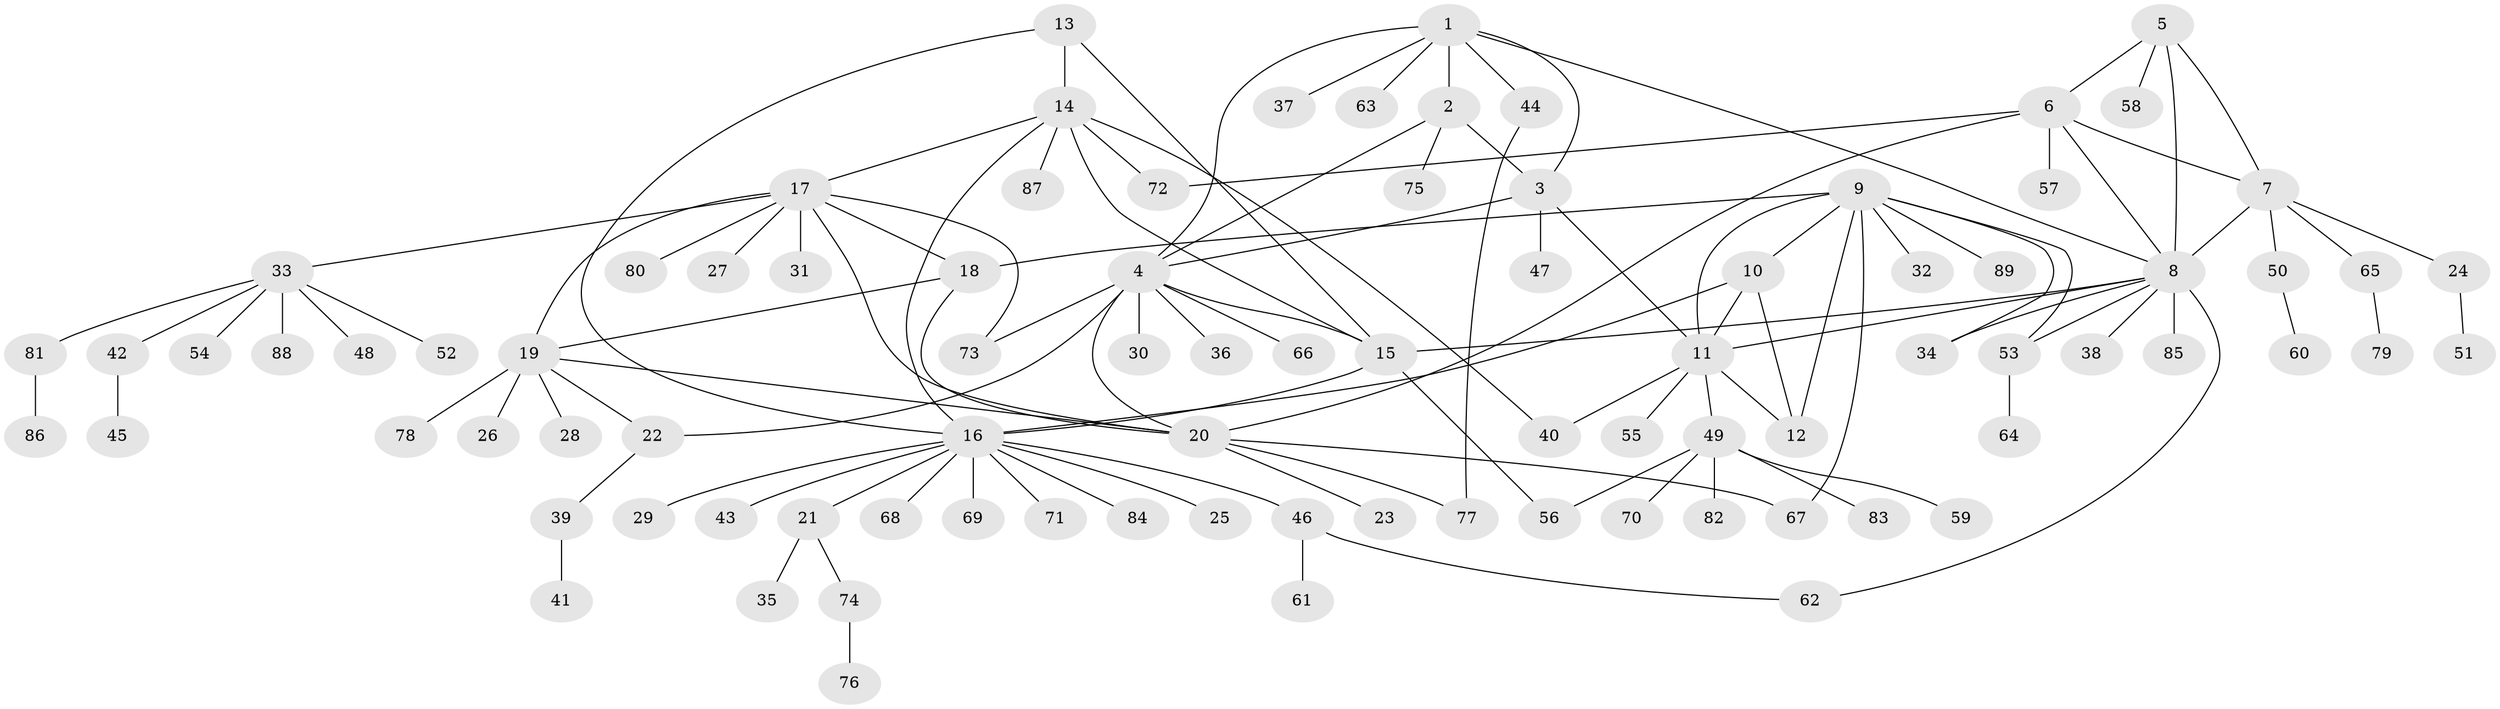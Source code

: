 // coarse degree distribution, {4: 0.016129032258064516, 7: 0.016129032258064516, 3: 0.04838709677419355, 11: 0.016129032258064516, 5: 0.06451612903225806, 1: 0.5, 8: 0.06451612903225806, 2: 0.1935483870967742, 10: 0.016129032258064516, 6: 0.06451612903225806}
// Generated by graph-tools (version 1.1) at 2025/37/03/04/25 23:37:48]
// undirected, 89 vertices, 119 edges
graph export_dot {
  node [color=gray90,style=filled];
  1;
  2;
  3;
  4;
  5;
  6;
  7;
  8;
  9;
  10;
  11;
  12;
  13;
  14;
  15;
  16;
  17;
  18;
  19;
  20;
  21;
  22;
  23;
  24;
  25;
  26;
  27;
  28;
  29;
  30;
  31;
  32;
  33;
  34;
  35;
  36;
  37;
  38;
  39;
  40;
  41;
  42;
  43;
  44;
  45;
  46;
  47;
  48;
  49;
  50;
  51;
  52;
  53;
  54;
  55;
  56;
  57;
  58;
  59;
  60;
  61;
  62;
  63;
  64;
  65;
  66;
  67;
  68;
  69;
  70;
  71;
  72;
  73;
  74;
  75;
  76;
  77;
  78;
  79;
  80;
  81;
  82;
  83;
  84;
  85;
  86;
  87;
  88;
  89;
  1 -- 2;
  1 -- 3;
  1 -- 4;
  1 -- 8;
  1 -- 37;
  1 -- 44;
  1 -- 63;
  2 -- 3;
  2 -- 4;
  2 -- 75;
  3 -- 4;
  3 -- 11;
  3 -- 47;
  4 -- 15;
  4 -- 20;
  4 -- 22;
  4 -- 30;
  4 -- 36;
  4 -- 66;
  4 -- 73;
  5 -- 6;
  5 -- 7;
  5 -- 8;
  5 -- 58;
  6 -- 7;
  6 -- 8;
  6 -- 20;
  6 -- 57;
  6 -- 72;
  7 -- 8;
  7 -- 24;
  7 -- 50;
  7 -- 65;
  8 -- 11;
  8 -- 15;
  8 -- 34;
  8 -- 38;
  8 -- 53;
  8 -- 62;
  8 -- 85;
  9 -- 10;
  9 -- 11;
  9 -- 12;
  9 -- 18;
  9 -- 32;
  9 -- 34;
  9 -- 53;
  9 -- 67;
  9 -- 89;
  10 -- 11;
  10 -- 12;
  10 -- 16;
  11 -- 12;
  11 -- 40;
  11 -- 49;
  11 -- 55;
  13 -- 14;
  13 -- 15;
  13 -- 16;
  14 -- 15;
  14 -- 16;
  14 -- 17;
  14 -- 40;
  14 -- 72;
  14 -- 87;
  15 -- 16;
  15 -- 56;
  16 -- 21;
  16 -- 25;
  16 -- 29;
  16 -- 43;
  16 -- 46;
  16 -- 68;
  16 -- 69;
  16 -- 71;
  16 -- 84;
  17 -- 18;
  17 -- 19;
  17 -- 20;
  17 -- 27;
  17 -- 31;
  17 -- 33;
  17 -- 73;
  17 -- 80;
  18 -- 19;
  18 -- 20;
  19 -- 20;
  19 -- 22;
  19 -- 26;
  19 -- 28;
  19 -- 78;
  20 -- 23;
  20 -- 67;
  20 -- 77;
  21 -- 35;
  21 -- 74;
  22 -- 39;
  24 -- 51;
  33 -- 42;
  33 -- 48;
  33 -- 52;
  33 -- 54;
  33 -- 81;
  33 -- 88;
  39 -- 41;
  42 -- 45;
  44 -- 77;
  46 -- 61;
  46 -- 62;
  49 -- 56;
  49 -- 59;
  49 -- 70;
  49 -- 82;
  49 -- 83;
  50 -- 60;
  53 -- 64;
  65 -- 79;
  74 -- 76;
  81 -- 86;
}
